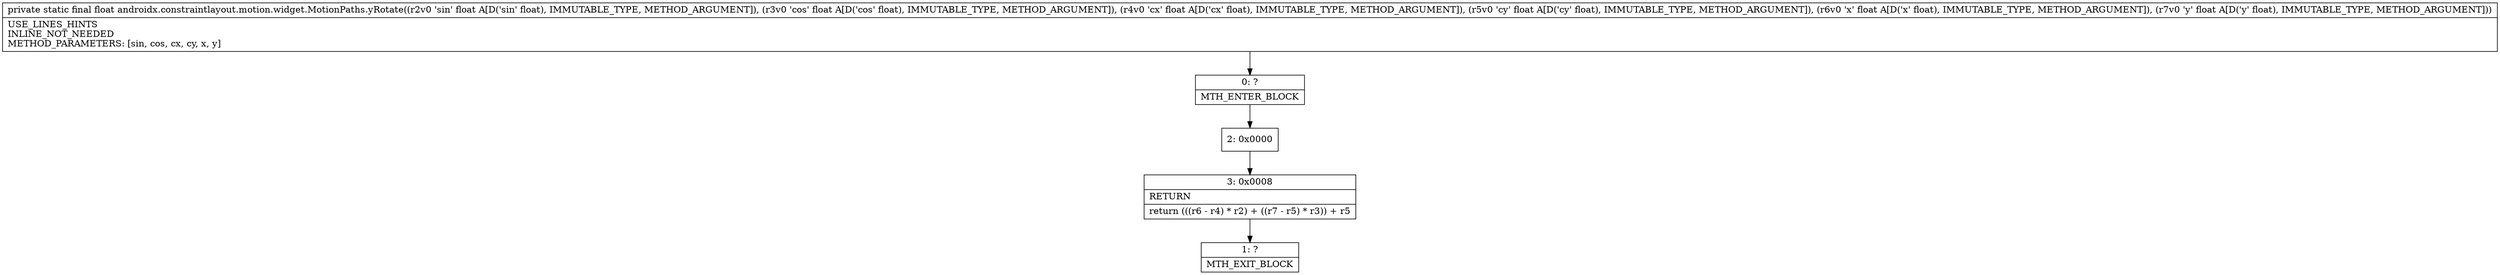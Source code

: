 digraph "CFG forandroidx.constraintlayout.motion.widget.MotionPaths.yRotate(FFFFFF)F" {
Node_0 [shape=record,label="{0\:\ ?|MTH_ENTER_BLOCK\l}"];
Node_2 [shape=record,label="{2\:\ 0x0000}"];
Node_3 [shape=record,label="{3\:\ 0x0008|RETURN\l|return (((r6 \- r4) * r2) + ((r7 \- r5) * r3)) + r5\l}"];
Node_1 [shape=record,label="{1\:\ ?|MTH_EXIT_BLOCK\l}"];
MethodNode[shape=record,label="{private static final float androidx.constraintlayout.motion.widget.MotionPaths.yRotate((r2v0 'sin' float A[D('sin' float), IMMUTABLE_TYPE, METHOD_ARGUMENT]), (r3v0 'cos' float A[D('cos' float), IMMUTABLE_TYPE, METHOD_ARGUMENT]), (r4v0 'cx' float A[D('cx' float), IMMUTABLE_TYPE, METHOD_ARGUMENT]), (r5v0 'cy' float A[D('cy' float), IMMUTABLE_TYPE, METHOD_ARGUMENT]), (r6v0 'x' float A[D('x' float), IMMUTABLE_TYPE, METHOD_ARGUMENT]), (r7v0 'y' float A[D('y' float), IMMUTABLE_TYPE, METHOD_ARGUMENT]))  | USE_LINES_HINTS\lINLINE_NOT_NEEDED\lMETHOD_PARAMETERS: [sin, cos, cx, cy, x, y]\l}"];
MethodNode -> Node_0;Node_0 -> Node_2;
Node_2 -> Node_3;
Node_3 -> Node_1;
}

